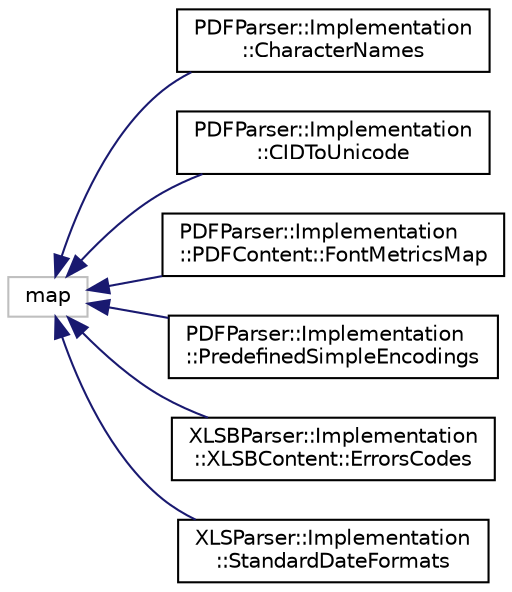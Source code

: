 digraph "类继承关系图"
{
  edge [fontname="Helvetica",fontsize="10",labelfontname="Helvetica",labelfontsize="10"];
  node [fontname="Helvetica",fontsize="10",shape=record];
  rankdir="LR";
  Node2333 [label="map",height=0.2,width=0.4,color="grey75", fillcolor="white", style="filled"];
  Node2333 -> Node0 [dir="back",color="midnightblue",fontsize="10",style="solid",fontname="Helvetica"];
  Node0 [label="PDFParser::Implementation\l::CharacterNames",height=0.2,width=0.4,color="black", fillcolor="white", style="filled",URL="$class_p_d_f_parser_1_1_implementation_1_1_character_names.html"];
  Node2333 -> Node2335 [dir="back",color="midnightblue",fontsize="10",style="solid",fontname="Helvetica"];
  Node2335 [label="PDFParser::Implementation\l::CIDToUnicode",height=0.2,width=0.4,color="black", fillcolor="white", style="filled",URL="$class_p_d_f_parser_1_1_implementation_1_1_c_i_d_to_unicode.html"];
  Node2333 -> Node2336 [dir="back",color="midnightblue",fontsize="10",style="solid",fontname="Helvetica"];
  Node2336 [label="PDFParser::Implementation\l::PDFContent::FontMetricsMap",height=0.2,width=0.4,color="black", fillcolor="white", style="filled",URL="$class_p_d_f_parser_1_1_implementation_1_1_p_d_f_content_1_1_font_metrics_map.html"];
  Node2333 -> Node2337 [dir="back",color="midnightblue",fontsize="10",style="solid",fontname="Helvetica"];
  Node2337 [label="PDFParser::Implementation\l::PredefinedSimpleEncodings",height=0.2,width=0.4,color="black", fillcolor="white", style="filled",URL="$class_p_d_f_parser_1_1_implementation_1_1_predefined_simple_encodings.html"];
  Node2333 -> Node2338 [dir="back",color="midnightblue",fontsize="10",style="solid",fontname="Helvetica"];
  Node2338 [label="XLSBParser::Implementation\l::XLSBContent::ErrorsCodes",height=0.2,width=0.4,color="black", fillcolor="white", style="filled",URL="$class_x_l_s_b_parser_1_1_implementation_1_1_x_l_s_b_content_1_1_errors_codes.html"];
  Node2333 -> Node2339 [dir="back",color="midnightblue",fontsize="10",style="solid",fontname="Helvetica"];
  Node2339 [label="XLSParser::Implementation\l::StandardDateFormats",height=0.2,width=0.4,color="black", fillcolor="white", style="filled",URL="$class_x_l_s_parser_1_1_implementation_1_1_standard_date_formats.html"];
}
